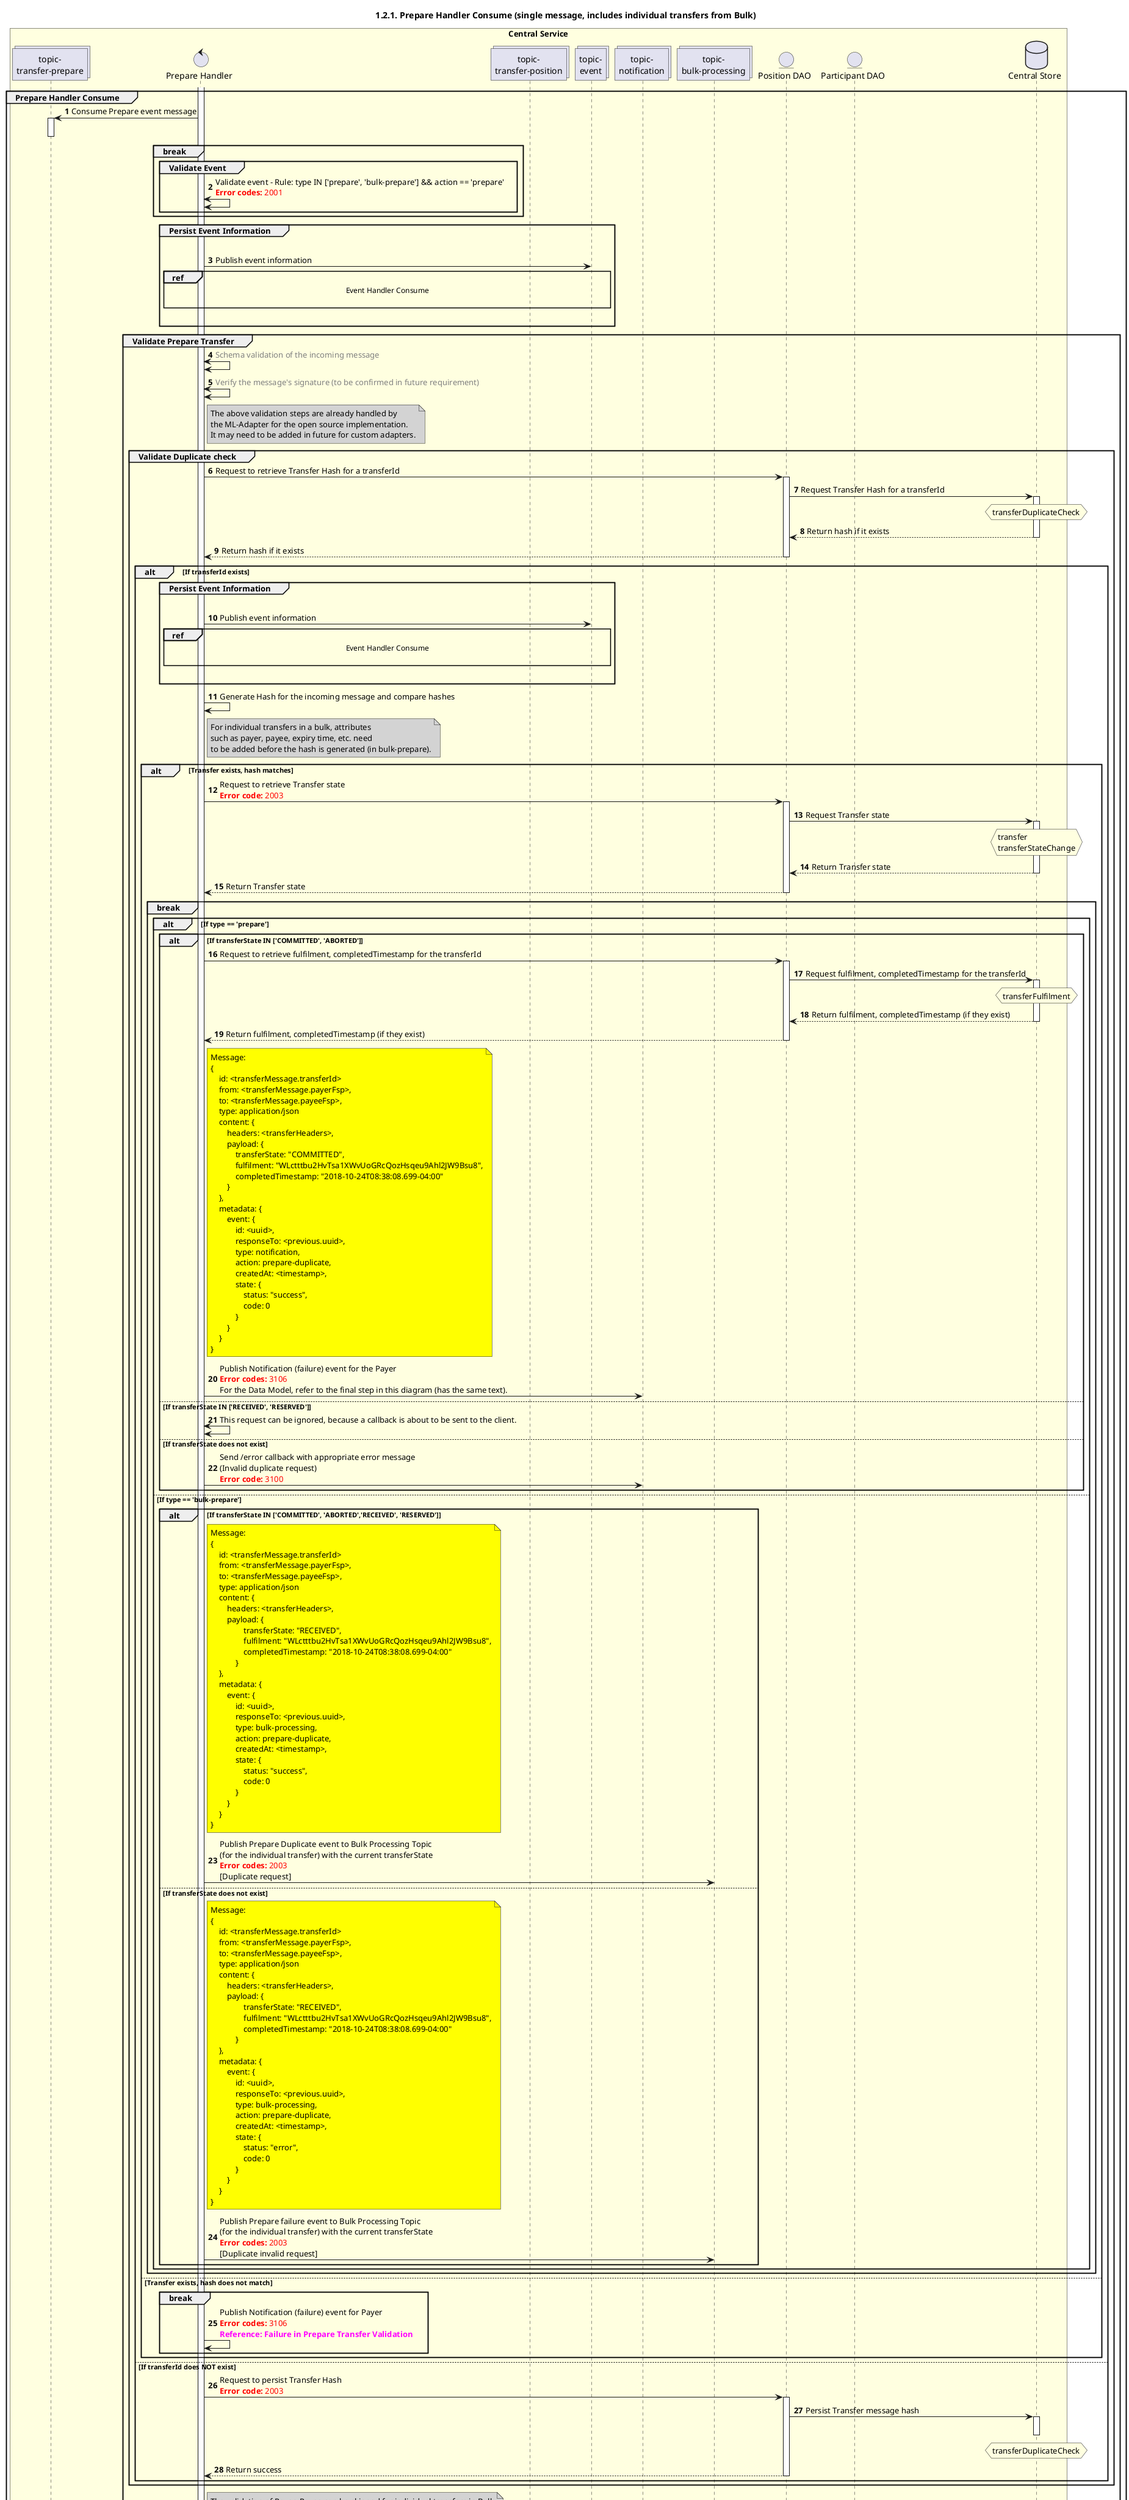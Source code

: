 /'*****
 License
 --------------
 Copyright © 2017 Bill & Melinda Gates Foundation
 The Mojaloop files are made available by the Bill & Melinda Gates Foundation under the Apache License, Version 2.0 (the "License") and you may not use these files except in compliance with the License. You may obtain a copy of the License at
 http://www.apache.org/licenses/LICENSE-2.0
 Unless required by applicable law or agreed to in writing, the Mojaloop files are distributed on an "AS IS" BASIS, WITHOUT WARRANTIES OR CONDITIONS OF ANY KIND, either express or implied. See the License for the specific language governing permissions and limitations under the License.
 Contributors
 --------------
 This is the official list of the Mojaloop project contributors for this file.
 Names of the original copyright holders (individuals or organizations)
 should be listed with a '*' in the first column. People who have
 contributed from an organization can be listed under the organization
 that actually holds the copyright for their contributions (see the
 Gates Foundation organization for an example). Those individuals should have
 their names indented and be marked with a '-'. Email address can be added
 optionally within square brackets <email>.
 * Gates Foundation
 - Name Surname <name.surname@gatesfoundation.com>

 * Georgi Georgiev <georgi.georgiev@modusbox.com>
 * Miguel de Barros <miguel.debarros@modusbox.com>
 * Rajiv Mothilal <rajiv.mothilal@modusbox.com>
 * Samuel Kummary <sam@modusbox.com>
 * Shashikant Hirugade <shashikant.hirugade@modusbox.com>
 --------------
 ******'/

@startuml
' declate title
title 1.2.1. Prepare Handler Consume (single message, includes individual transfers from Bulk)

autonumber

' Actor Keys:
'   boundary - APIs/Interfaces, etc
'   collections - Kafka Topics
'   control - Kafka Consumers
'   entity - Database Access Objects
'   database - Database Persistance Store

' declare actors
collections "topic-\ntransfer-prepare" as TOPIC_TRANSFER_PREPARE
control "Prepare Handler" as PREP_HANDLER
collections "topic-\ntransfer-position" as TOPIC_TRANSFER_POSITION
collections "topic-\nbulk-processing" as TOPIC_BULK_PROCESSING
collections "topic-\nevent" as TOPIC_EVENTS
collections "topic-\nnotification" as TOPIC_NOTIFICATIONS
entity "Position DAO" as POS_DAO
entity "Participant DAO" as PARTICIPANT_DAO
database "Central Store" as DB

box "Central Service" #LightYellow
    participant TOPIC_TRANSFER_PREPARE
    participant PREP_HANDLER
    participant TOPIC_TRANSFER_POSITION
    participant TOPIC_EVENTS
    participant TOPIC_NOTIFICATIONS
    participant TOPIC_BULK_PROCESSING
    participant POS_DAO
    participant PARTICIPANT_DAO
    participant DB
end box

' start flow
activate PREP_HANDLER
group Prepare Handler Consume
    TOPIC_TRANSFER_PREPARE <- PREP_HANDLER: Consume Prepare event message
    activate TOPIC_TRANSFER_PREPARE
    deactivate TOPIC_TRANSFER_PREPARE

    break
        group Validate Event
            PREP_HANDLER <-> PREP_HANDLER: Validate event - Rule: type IN ['prepare', 'bulk-prepare'] && action == 'prepare'\n<color #FF0000><b>Error codes:</b> 2001</color>
        end
    end

    group Persist Event Information
        |||
        PREP_HANDLER -> TOPIC_EVENTS: Publish event information
        ref over PREP_HANDLER, TOPIC_EVENTS :  Event Handler Consume\n
        |||
    end

    group Validate Prepare Transfer 
        PREP_HANDLER <-> PREP_HANDLER: <color #gray>Schema validation of the incoming message</color>
        PREP_HANDLER <-> PREP_HANDLER: <color #gray>Verify the message's signature (to be confirmed in future requirement)</color>
        note right of PREP_HANDLER #lightgrey
            The above validation steps are already handled by
            the ML-Adapter for the open source implementation.
            It may need to be added in future for custom adapters.
        end note
        group Validate Duplicate check
            PREP_HANDLER -> POS_DAO: Request to retrieve Transfer Hash for a transferId
            activate POS_DAO
            POS_DAO -> DB: Request Transfer Hash for a transferId
            activate DB
            hnote over DB #lightyellow
                transferDuplicateCheck
            end note
            POS_DAO <-- DB: Return hash if it exists
            deactivate DB
            PREP_HANDLER <-- POS_DAO: Return hash if it exists
            deactivate POS_DAO

            alt If transferId exists
                group Persist Event Information
                    |||
                    PREP_HANDLER -> TOPIC_EVENTS: Publish event information
                    ref over PREP_HANDLER, TOPIC_EVENTS :  Event Handler Consume\n
                    |||
                end
                PREP_HANDLER -> PREP_HANDLER: Generate Hash for the incoming message and compare hashes
                note right of PREP_HANDLER #lightgrey
                    For individual transfers in a bulk, attributes
                    such as payer, payee, expiry time, etc. need
                    to be added before the hash is generated (in bulk-prepare).
                end note

                alt Transfer exists, hash matches    
                    PREP_HANDLER -> POS_DAO: Request to retrieve Transfer state \n<color #FF0000><b>Error code:</b> 2003</color>
                    activate POS_DAO
                    POS_DAO -> DB: Request Transfer state
                    hnote over DB #lightyellow
                        transfer
                        transferStateChange
                    end note
                    activate DB
                    POS_DAO <-- DB: Return Transfer state
                    deactivate DB
                    POS_DAO --> PREP_HANDLER: Return Transfer state
                    deactivate POS_DAO
                    break
                        alt If type == 'prepare'
                            alt If transferState IN ['COMMITTED', 'ABORTED']
                                PREP_HANDLER -> POS_DAO: Request to retrieve fulfilment, completedTimestamp for the transferId
                                activate POS_DAO
                                POS_DAO -> DB: Request fulfilment, completedTimestamp for the transferId
                                activate DB
                                hnote over DB #lightyellow
                                    transferFulfilment
                                end note
                                POS_DAO <-- DB: Return fulfilment, completedTimestamp (if they exist)
                                deactivate DB
                                PREP_HANDLER <-- POS_DAO: Return fulfilment, completedTimestamp (if they exist)
                                deactivate POS_DAO
                                note right of PREP_HANDLER #yellow
                                    Message:
                                    {
                                        id: <transferMessage.transferId>
                                        from: <transferMessage.payerFsp>,
                                        to: <transferMessage.payeeFsp>,
                                        type: application/json
                                        content: {
                                            headers: <transferHeaders>,
                                            payload: {
                                                transferState: "COMMITTED",
                                                fulfilment: "WLctttbu2HvTsa1XWvUoGRcQozHsqeu9Ahl2JW9Bsu8",
                                                completedTimestamp: "2018-10-24T08:38:08.699-04:00"
                                            }
                                        },
                                        metadata: {
                                            event: {
                                                id: <uuid>,
                                                responseTo: <previous.uuid>,
                                                type: notification,
                                                action: prepare-duplicate,
                                                createdAt: <timestamp>,
                                                state: {
                                                    status: "success",
                                                    code: 0
                                                }
                                            }
                                        }
                                    }
                                end note                            
                                PREP_HANDLER -> TOPIC_NOTIFICATIONS: Publish Notification (failure) event for the Payer\n<color #FF0000><b>Error codes:</b> 3106</color> \nFor the Data Model, refer to the final step in this diagram (has the same text).
                            else If transferState IN ['RECEIVED', 'RESERVED']
                                PREP_HANDLER <-> PREP_HANDLER: This request can be ignored, because a callback is about to be sent to the client.
                            else If transferState does not exist
                                PREP_HANDLER -> TOPIC_NOTIFICATIONS: Send /error callback with appropriate error message\n(Invalid duplicate request)\n<color #FF0000><b>Error code:</b> 3100</color>
                            end
                        else If type == 'bulk-prepare'
                            alt If transferState IN ['COMMITTED', 'ABORTED','RECEIVED', 'RESERVED']
                                note right of PREP_HANDLER #yellow
                                    Message:
                                    {
                                        id: <transferMessage.transferId>
                                        from: <transferMessage.payerFsp>,
                                        to: <transferMessage.payeeFsp>,
                                        type: application/json
                                        content: {
                                            headers: <transferHeaders>,
                                            payload: {
                                                    transferState: "RECEIVED",
                                                    fulfilment: "WLctttbu2HvTsa1XWvUoGRcQozHsqeu9Ahl2JW9Bsu8",
                                                    completedTimestamp: "2018-10-24T08:38:08.699-04:00"
                                                }
                                        },
                                        metadata: {
                                            event: {
                                                id: <uuid>,
                                                responseTo: <previous.uuid>,
                                                type: bulk-processing,
                                                action: prepare-duplicate,
                                                createdAt: <timestamp>,
                                                state: {
                                                    status: "success",
                                                    code: 0
                                                }
                                            }
                                        }
                                    }
                                end note
                                PREP_HANDLER -> TOPIC_BULK_PROCESSING: Publish Prepare Duplicate event to Bulk Processing Topic\n(for the individual transfer) with the current transferState\n<color #FF0000><b>Error codes:</b> 2003</color>\n[Duplicate request]
                            else If transferState does not exist
                                note right of PREP_HANDLER #yellow
                                    Message:
                                    {
                                        id: <transferMessage.transferId>
                                        from: <transferMessage.payerFsp>,
                                        to: <transferMessage.payeeFsp>,
                                        type: application/json
                                        content: {
                                            headers: <transferHeaders>,
                                            payload: {
                                                    transferState: "RECEIVED",
                                                    fulfilment: "WLctttbu2HvTsa1XWvUoGRcQozHsqeu9Ahl2JW9Bsu8",
                                                    completedTimestamp: "2018-10-24T08:38:08.699-04:00"
                                                }
                                        },
                                        metadata: {
                                            event: {
                                                id: <uuid>,
                                                responseTo: <previous.uuid>,
                                                type: bulk-processing,
                                                action: prepare-duplicate,
                                                createdAt: <timestamp>,
                                                state: {
                                                    status: "error",
                                                    code: 0
                                                }
                                            }
                                        }
                                    }
                                end note
                                PREP_HANDLER -> TOPIC_BULK_PROCESSING: Publish Prepare failure event to Bulk Processing Topic\n(for the individual transfer) with the current transferState\n<color #FF0000><b>Error codes:</b> 2003</color>\n[Duplicate invalid request]
                            end
                        end
                    end
                else Transfer exists, hash does not match
                    break
                        PREP_HANDLER -> PREP_HANDLER: Publish Notification (failure) event for Payer\n<color #FF0000><b>Error codes:</b> 3106</color>\n<color Magenta><b>Reference: Failure in Prepare Transfer Validation </b></color>
                    end
                end

            else If transferId does NOT exist
                PREP_HANDLER -> POS_DAO: Request to persist Transfer Hash \n<color #FF0000><b>Error code:</b> 2003</color>
                activate POS_DAO
                POS_DAO -> DB: Persist Transfer message hash
                activate DB
                deactivate DB
                hnote over DB #lightyellow
                    transferDuplicateCheck
                end note
                POS_DAO --> PREP_HANDLER: Return success
                deactivate POS_DAO
            end
            deactivate POS_DAO
            
        end
        note right of PREP_HANDLER #lightgrey
            The validation of Payer, Payee can be skipped for individual transfers in Bulk
            as they should've/would've been validated already in the bulk prepare part.
            However, leaving it here for now, as in the future, this can be leveraged
            when bulk transfers to multiple Payees are supported by the Specification.
        end note
        group Validate Payer
            PREP_HANDLER -> PARTICIPANT_DAO: Request to retrieve Payer Participant details (if it exists)
            activate PARTICIPANT_DAO
            PARTICIPANT_DAO -> DB: Request Participant details
            hnote over DB #lightyellow
                participant
                participantCurrency
            end note
            activate DB
            PARTICIPANT_DAO <-- DB: Return Participant details if it exists
            deactivate DB
            PARTICIPANT_DAO --> PREP_HANDLER: Return Participant details if it exists
            deactivate PARTICIPANT_DAO
            PREP_HANDLER <-> PREP_HANDLER: Validate Payer\n<color #FF0000><b>Error codes:</b> 3202</color>
        end
        group Validate Payee
            PREP_HANDLER -> PARTICIPANT_DAO: Request to retrieve Payee Participant details (if it exists)
            activate PARTICIPANT_DAO
            PARTICIPANT_DAO -> DB: Request Participant details
            hnote over DB #lightyellow
                participant
                participantCurrency
            end note
            activate DB
            PARTICIPANT_DAO <-- DB: Return Participant details if it exists
            deactivate DB
            PARTICIPANT_DAO --> PREP_HANDLER: Return Participant details if it exists
            deactivate PARTICIPANT_DAO
            PREP_HANDLER <-> PREP_HANDLER: Validate Payee\n<color #FF0000><b>Error codes:</b> 3203</color>
        end
        PREP_HANDLER <-> PREP_HANDLER: Validate crypto-condition\n<color #FF0000><b>Error codes:</b> 3100</color>
        
        alt Validate Prepare Transfer (success)
            group Persist Transfer State (with transferState='RECEIVED-PREPARE')
                PREP_HANDLER -> POS_DAO: Request to persist transfer\n<color #FF0000><b>Error codes:</b> 2003</color>
                activate POS_DAO
                POS_DAO -> DB: Persist transfer
                hnote over DB #lightyellow
                    transfer
                    transferParticipant
                    transferStateChange
                    transferExtension
                    ilpPacket
                end note
                activate DB
                deactivate DB
                POS_DAO --> PREP_HANDLER: Return success
                deactivate POS_DAO
            end
        else Validate Prepare Transfer (failure)
            group Persist Transfer State (with transferState='INVALID') (Introducing a new status INVALID to mark these entries)
                PREP_HANDLER -> POS_DAO: Request to persist transfer\n(when Payee/Payer/crypto-condition validation fails)\n<color #FF0000><b>Error codes:</b> 2003</color>
                activate POS_DAO
                POS_DAO -> DB: Persist transfer
                hnote over DB #lightyellow
                    transfer
                    transferParticipant
                    transferStateChange
                    transferExtension
                    transferError
                    ilpPacket
                end note
                activate DB
                deactivate DB
                POS_DAO --> PREP_HANDLER: Return success
                deactivate POS_DAO
            end
        end

    end
    alt Validate Prepare Transfer (success)
        PREP_HANDLER -> PREP_HANDLER: <color Magenta><b> Reference: Prepare -> Position Produce message </b></color>
    else Validate Prepare Transfer (failure)
        PREP_HANDLER -> PREP_HANDLER: <color Magenta><b> Reference: Failure in Prepare Transfer Validation </b></color>
    end
end

group Reference: Prepare -> Position Produce message
    alt If action == 'bulk-prepare'
        note right of PREP_HANDLER #yellow
        Message:
            {
                id: <transferMessage.transferId>
                from: <transferMessage.payerFsp>,
                to: <transferMessage.payeeFsp>,
                type: application/json
                content: {
                    headers: <transferHeaders>,
                    payload: <transferMessage>
                },
                metadata: {
                    event: {
                        id: <uuid>,
                        responseTo: <previous.uuid>,
                        type: position,
                        action: bulk-prepare,
                        createdAt: <timestamp>,
                        state: {
                            status: "success",
                            code: 0
                        }
                    }
                }
            }
        end note
        PREP_HANDLER -> TOPIC_TRANSFER_POSITION: Route & Publish Position event for Payer\n<color #FF0000><b>Error codes:</b> 2003</color>
    else If action == 'prepare'
        note right of PREP_HANDLER #yellow
        Message:
            {
                id: <transferMessage.transferId>
                from: <transferMessage.payerFsp>,
                to: <transferMessage.payeeFsp>,
                type: application/json
                content: {
                    headers: <transferHeaders>,
                    payload: <transferMessage>
                },
                metadata: {
                    event: {
                        id: <uuid>,
                        responseTo: <previous.uuid>,
                        type: position,
                        action: prepare,
                        createdAt: <timestamp>,
                        state: {
                            status: "success",
                            code: 0
                        }
                    }
                }
            }
        end note
        PREP_HANDLER -> TOPIC_TRANSFER_POSITION: Route & Publish Position event for Payer\n<color #FF0000><b>Error codes:</b> 2003</color>
    end
    
end

group Reference: Failure in Prepare Transfer Validation
    alt If action == 'bulk-prepare'
        note right of PREP_HANDLER #yellow
        Message:
            {
                id: <transferMessage.transferId>
                from: <ledgerName>,
                to: <transferMessage.payerFsp>,
                type: application/json
                content: {
                    headers: <transferHeaders>,
                    payload: {
                        "errorInformation": {
                            "errorCode": <possible codes: [2003, 3100, 3105, 3106, 3202, 3203, 3300, 3301]>
                            "errorDescription": "<refer to section 35.1.3 for description>",
                            "extensionList": <transferMessage.extensionList>
                    }
                },
                metadata: {
                    event: {
                        id: <uuid>,
                        responseTo: <previous.uuid>,
                        type: bulk-processing,
                        action: bulk-prepare,
                        createdAt: <timestamp>,
                        state: {
                            status: 'error',
                            code: <errorInformation.errorCode>
                            description: <errorInformation.errorDescription>
                        }
                    }
                }
            }
        end note
        PREP_HANDLER -> TOPIC_BULK_PROCESSING: Publish Prepare failure event to Bulk Processing Topic (for Payer) \n<color #FF0000><b>Error codes:</b> 2003</color>
    else If action == 'prepare'
        note right of PREP_HANDLER #yellow
        Message:
            {
                id: <transferMessage.transferId>
                from: <ledgerName>,
                to: <transferMessage.payerFsp>,
                type: application/json
                content: {
                    headers: <transferHeaders>,
                    payload: {
                        "errorInformation": {
                            "errorCode": <possible codes: [2003, 3100, 3105, 3106, 3202, 3203, 3300, 3301]>
                            "errorDescription": "<refer to section 35.1.3 for description>",
                            "extensionList": <transferMessage.extensionList>
                    }
                },
                metadata: {
                    event: {
                        id: <uuid>,
                        responseTo: <previous.uuid>,
                        type: notification,
                        action: prepare,
                        createdAt: <timestamp>,
                        state: {
                            status: 'error',
                            code: <errorInformation.errorCode>
                            description: <errorInformation.errorDescription>
                        }
                    }
                }
            }
        end note
        PREP_HANDLER -> TOPIC_NOTIFICATIONS: Publish Notification (failure) event for Payer\n<color #FF0000><b>Error codes:</b> 2003</color>
    end
    
end

deactivate PREP_HANDLER
@enduml

